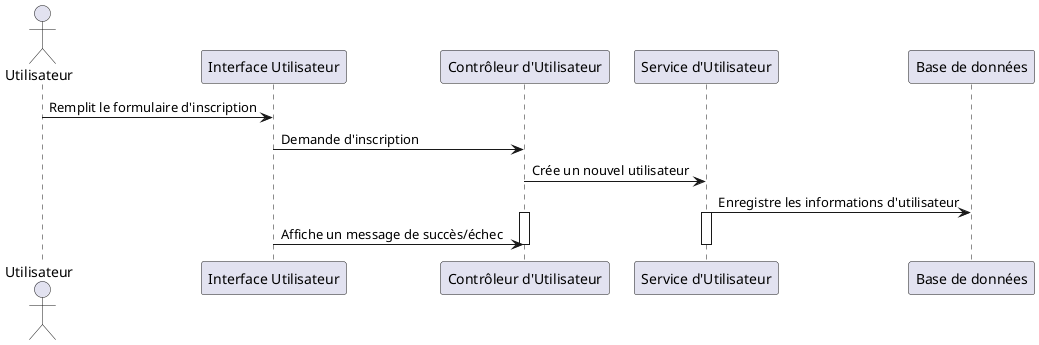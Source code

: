 @startuml
actor Utilisateur
participant "Interface Utilisateur" as UI
participant "Contrôleur d'Utilisateur" as UserController
participant "Service d'Utilisateur" as UserService
participant "Base de données" as Database

Utilisateur -> UI: Remplit le formulaire d'inscription
UI -> UserController: Demande d'inscription
UserController -> UserService: Crée un nouvel utilisateur
UserService -> Database: Enregistre les informations d'utilisateur

activate UserController
activate UserService
UI -> UserController: Affiche un message de succès/échec
deactivate UserController
deactivate UserService

@enduml
